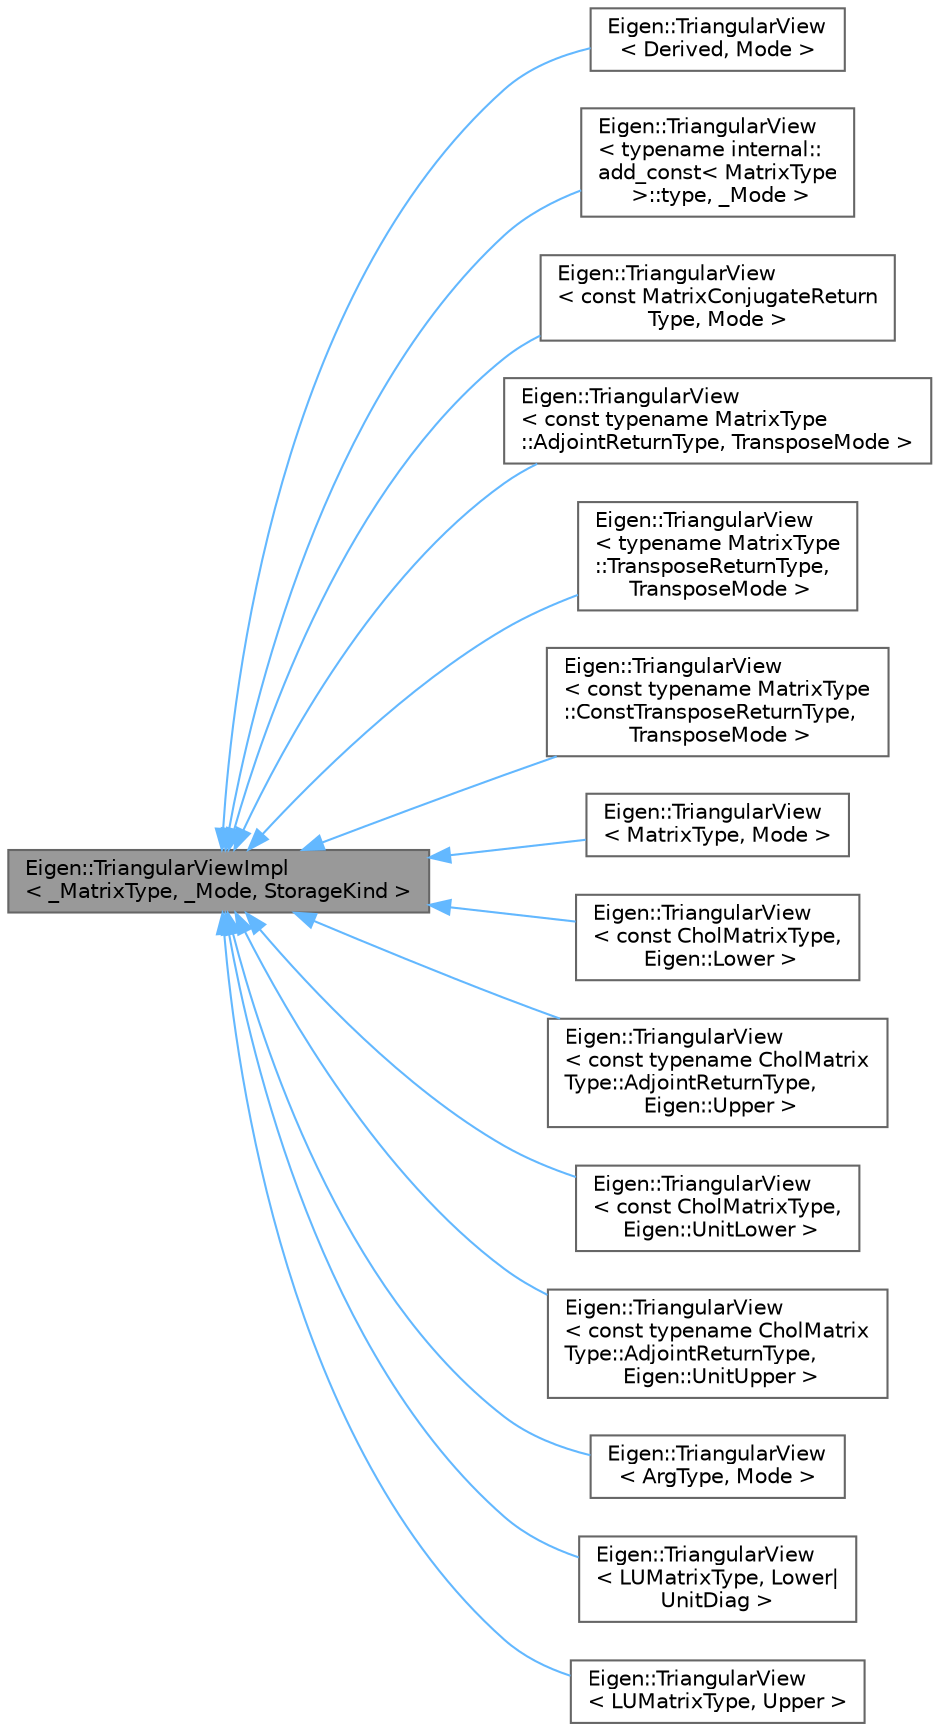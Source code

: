 digraph "Eigen::TriangularViewImpl&lt; _MatrixType, _Mode, StorageKind &gt;"
{
 // LATEX_PDF_SIZE
  bgcolor="transparent";
  edge [fontname=Helvetica,fontsize=10,labelfontname=Helvetica,labelfontsize=10];
  node [fontname=Helvetica,fontsize=10,shape=box,height=0.2,width=0.4];
  rankdir="LR";
  Node1 [id="Node000001",label="Eigen::TriangularViewImpl\l\< _MatrixType, _Mode, StorageKind \>",height=0.2,width=0.4,color="gray40", fillcolor="grey60", style="filled", fontcolor="black",tooltip=" "];
  Node1 -> Node2 [id="edge15_Node000001_Node000002",dir="back",color="steelblue1",style="solid",tooltip=" "];
  Node2 [id="Node000002",label="Eigen::TriangularView\l\< Derived, Mode \>",height=0.2,width=0.4,color="gray40", fillcolor="white", style="filled",URL="$classEigen_1_1TriangularView.html",tooltip=" "];
  Node1 -> Node3 [id="edge16_Node000001_Node000003",dir="back",color="steelblue1",style="solid",tooltip=" "];
  Node3 [id="Node000003",label="Eigen::TriangularView\l\< typename internal::\ladd_const\< MatrixType\l \>::type, _Mode \>",height=0.2,width=0.4,color="gray40", fillcolor="white", style="filled",URL="$classEigen_1_1TriangularView.html",tooltip=" "];
  Node1 -> Node4 [id="edge17_Node000001_Node000004",dir="back",color="steelblue1",style="solid",tooltip=" "];
  Node4 [id="Node000004",label="Eigen::TriangularView\l\< const MatrixConjugateReturn\lType, Mode \>",height=0.2,width=0.4,color="gray40", fillcolor="white", style="filled",URL="$classEigen_1_1TriangularView.html",tooltip=" "];
  Node1 -> Node5 [id="edge18_Node000001_Node000005",dir="back",color="steelblue1",style="solid",tooltip=" "];
  Node5 [id="Node000005",label="Eigen::TriangularView\l\< const typename MatrixType\l::AdjointReturnType, TransposeMode \>",height=0.2,width=0.4,color="gray40", fillcolor="white", style="filled",URL="$classEigen_1_1TriangularView.html",tooltip=" "];
  Node1 -> Node6 [id="edge19_Node000001_Node000006",dir="back",color="steelblue1",style="solid",tooltip=" "];
  Node6 [id="Node000006",label="Eigen::TriangularView\l\< typename MatrixType\l::TransposeReturnType,\l TransposeMode \>",height=0.2,width=0.4,color="gray40", fillcolor="white", style="filled",URL="$classEigen_1_1TriangularView.html",tooltip=" "];
  Node1 -> Node7 [id="edge20_Node000001_Node000007",dir="back",color="steelblue1",style="solid",tooltip=" "];
  Node7 [id="Node000007",label="Eigen::TriangularView\l\< const typename MatrixType\l::ConstTransposeReturnType,\l TransposeMode \>",height=0.2,width=0.4,color="gray40", fillcolor="white", style="filled",URL="$classEigen_1_1TriangularView.html",tooltip=" "];
  Node1 -> Node8 [id="edge21_Node000001_Node000008",dir="back",color="steelblue1",style="solid",tooltip=" "];
  Node8 [id="Node000008",label="Eigen::TriangularView\l\< MatrixType, Mode \>",height=0.2,width=0.4,color="gray40", fillcolor="white", style="filled",URL="$classEigen_1_1TriangularView.html",tooltip=" "];
  Node1 -> Node9 [id="edge22_Node000001_Node000009",dir="back",color="steelblue1",style="solid",tooltip=" "];
  Node9 [id="Node000009",label="Eigen::TriangularView\l\< const CholMatrixType,\l Eigen::Lower \>",height=0.2,width=0.4,color="gray40", fillcolor="white", style="filled",URL="$classEigen_1_1TriangularView.html",tooltip=" "];
  Node1 -> Node10 [id="edge23_Node000001_Node000010",dir="back",color="steelblue1",style="solid",tooltip=" "];
  Node10 [id="Node000010",label="Eigen::TriangularView\l\< const typename CholMatrix\lType::AdjointReturnType,\l Eigen::Upper \>",height=0.2,width=0.4,color="gray40", fillcolor="white", style="filled",URL="$classEigen_1_1TriangularView.html",tooltip=" "];
  Node1 -> Node11 [id="edge24_Node000001_Node000011",dir="back",color="steelblue1",style="solid",tooltip=" "];
  Node11 [id="Node000011",label="Eigen::TriangularView\l\< const CholMatrixType,\l Eigen::UnitLower \>",height=0.2,width=0.4,color="gray40", fillcolor="white", style="filled",URL="$classEigen_1_1TriangularView.html",tooltip=" "];
  Node1 -> Node12 [id="edge25_Node000001_Node000012",dir="back",color="steelblue1",style="solid",tooltip=" "];
  Node12 [id="Node000012",label="Eigen::TriangularView\l\< const typename CholMatrix\lType::AdjointReturnType,\l Eigen::UnitUpper \>",height=0.2,width=0.4,color="gray40", fillcolor="white", style="filled",URL="$classEigen_1_1TriangularView.html",tooltip=" "];
  Node1 -> Node13 [id="edge26_Node000001_Node000013",dir="back",color="steelblue1",style="solid",tooltip=" "];
  Node13 [id="Node000013",label="Eigen::TriangularView\l\< ArgType, Mode \>",height=0.2,width=0.4,color="gray40", fillcolor="white", style="filled",URL="$classEigen_1_1TriangularView.html",tooltip=" "];
  Node1 -> Node14 [id="edge27_Node000001_Node000014",dir="back",color="steelblue1",style="solid",tooltip=" "];
  Node14 [id="Node000014",label="Eigen::TriangularView\l\< LUMatrixType, Lower\|\lUnitDiag \>",height=0.2,width=0.4,color="gray40", fillcolor="white", style="filled",URL="$classEigen_1_1TriangularView.html",tooltip=" "];
  Node1 -> Node15 [id="edge28_Node000001_Node000015",dir="back",color="steelblue1",style="solid",tooltip=" "];
  Node15 [id="Node000015",label="Eigen::TriangularView\l\< LUMatrixType, Upper \>",height=0.2,width=0.4,color="gray40", fillcolor="white", style="filled",URL="$classEigen_1_1TriangularView.html",tooltip=" "];
}
